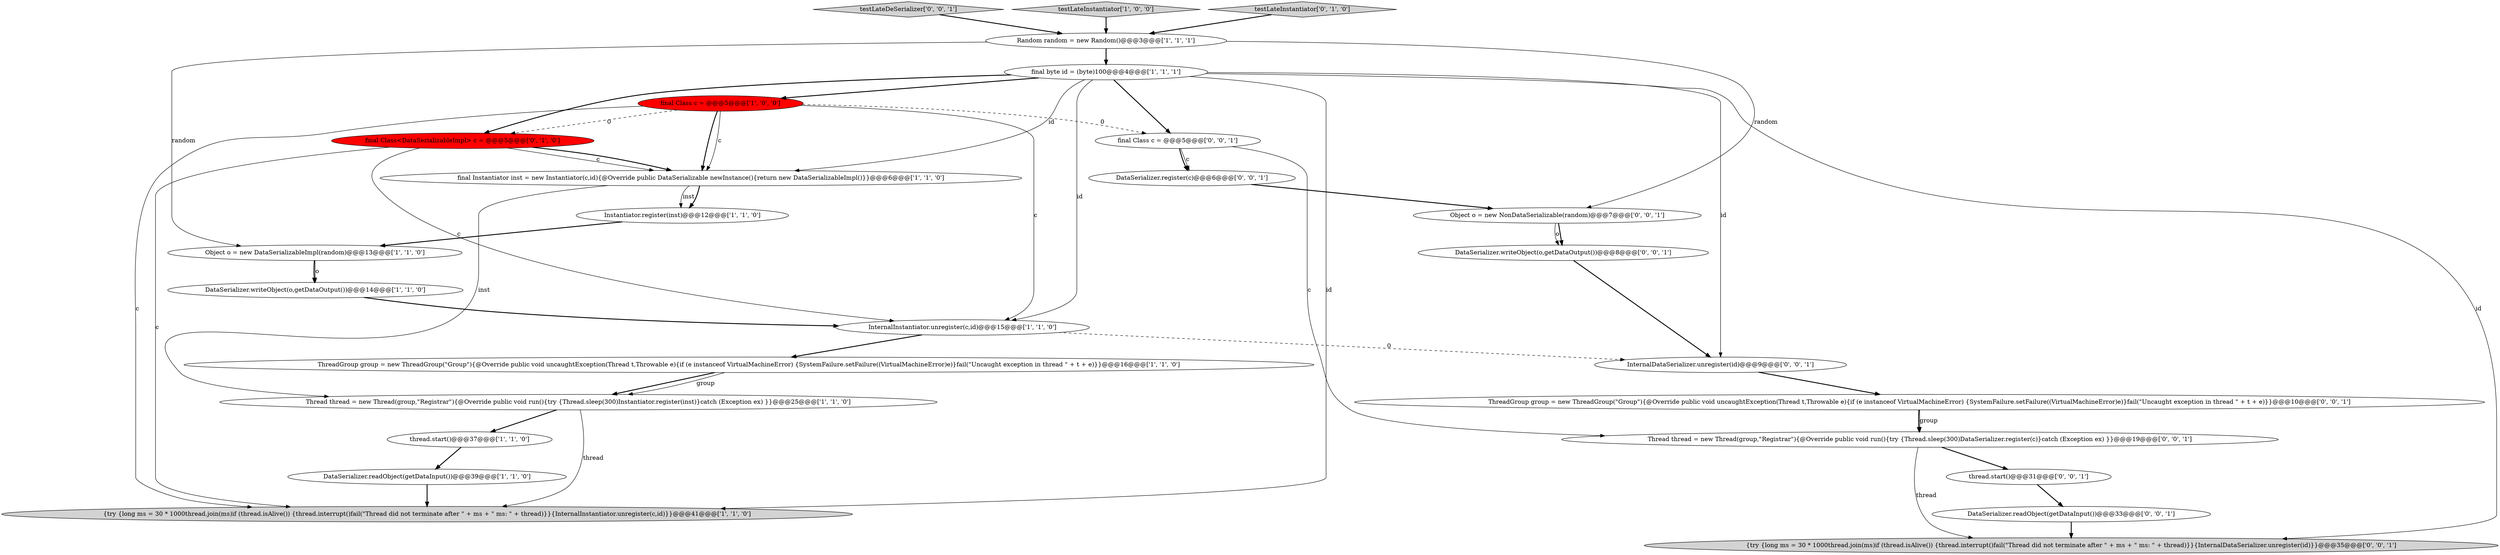 digraph {
2 [style = filled, label = "Thread thread = new Thread(group,\"Registrar\"){@Override public void run(){try {Thread.sleep(300)Instantiator.register(inst)}catch (Exception ex) }}@@@25@@@['1', '1', '0']", fillcolor = white, shape = ellipse image = "AAA0AAABBB1BBB"];
24 [style = filled, label = "{try {long ms = 30 * 1000thread.join(ms)if (thread.isAlive()) {thread.interrupt()fail(\"Thread did not terminate after \" + ms + \" ms: \" + thread)}}{InternalDataSerializer.unregister(id)}}@@@35@@@['0', '0', '1']", fillcolor = lightgray, shape = ellipse image = "AAA0AAABBB3BBB"];
11 [style = filled, label = "thread.start()@@@37@@@['1', '1', '0']", fillcolor = white, shape = ellipse image = "AAA0AAABBB1BBB"];
23 [style = filled, label = "DataSerializer.writeObject(o,getDataOutput())@@@8@@@['0', '0', '1']", fillcolor = white, shape = ellipse image = "AAA0AAABBB3BBB"];
8 [style = filled, label = "{try {long ms = 30 * 1000thread.join(ms)if (thread.isAlive()) {thread.interrupt()fail(\"Thread did not terminate after \" + ms + \" ms: \" + thread)}}{InternalInstantiator.unregister(c,id)}}@@@41@@@['1', '1', '0']", fillcolor = lightgray, shape = ellipse image = "AAA0AAABBB1BBB"];
25 [style = filled, label = "DataSerializer.readObject(getDataInput())@@@33@@@['0', '0', '1']", fillcolor = white, shape = ellipse image = "AAA0AAABBB3BBB"];
26 [style = filled, label = "thread.start()@@@31@@@['0', '0', '1']", fillcolor = white, shape = ellipse image = "AAA0AAABBB3BBB"];
1 [style = filled, label = "DataSerializer.writeObject(o,getDataOutput())@@@14@@@['1', '1', '0']", fillcolor = white, shape = ellipse image = "AAA0AAABBB1BBB"];
0 [style = filled, label = "DataSerializer.readObject(getDataInput())@@@39@@@['1', '1', '0']", fillcolor = white, shape = ellipse image = "AAA0AAABBB1BBB"];
20 [style = filled, label = "testLateDeSerializer['0', '0', '1']", fillcolor = lightgray, shape = diamond image = "AAA0AAABBB3BBB"];
14 [style = filled, label = "final Class<DataSerializableImpl> c = @@@5@@@['0', '1', '0']", fillcolor = red, shape = ellipse image = "AAA1AAABBB2BBB"];
22 [style = filled, label = "Object o = new NonDataSerializable(random)@@@7@@@['0', '0', '1']", fillcolor = white, shape = ellipse image = "AAA0AAABBB3BBB"];
9 [style = filled, label = "ThreadGroup group = new ThreadGroup(\"Group\"){@Override public void uncaughtException(Thread t,Throwable e){if (e instanceof VirtualMachineError) {SystemFailure.setFailure((VirtualMachineError)e)}fail(\"Uncaught exception in thread \" + t + e)}}@@@16@@@['1', '1', '0']", fillcolor = white, shape = ellipse image = "AAA0AAABBB1BBB"];
6 [style = filled, label = "Random random = new Random()@@@3@@@['1', '1', '1']", fillcolor = white, shape = ellipse image = "AAA0AAABBB1BBB"];
3 [style = filled, label = "testLateInstantiator['1', '0', '0']", fillcolor = lightgray, shape = diamond image = "AAA0AAABBB1BBB"];
5 [style = filled, label = "Object o = new DataSerializableImpl(random)@@@13@@@['1', '1', '0']", fillcolor = white, shape = ellipse image = "AAA0AAABBB1BBB"];
4 [style = filled, label = "final byte id = (byte)100@@@4@@@['1', '1', '1']", fillcolor = white, shape = ellipse image = "AAA0AAABBB1BBB"];
13 [style = filled, label = "final Class c = @@@5@@@['1', '0', '0']", fillcolor = red, shape = ellipse image = "AAA1AAABBB1BBB"];
19 [style = filled, label = "InternalDataSerializer.unregister(id)@@@9@@@['0', '0', '1']", fillcolor = white, shape = ellipse image = "AAA0AAABBB3BBB"];
21 [style = filled, label = "Thread thread = new Thread(group,\"Registrar\"){@Override public void run(){try {Thread.sleep(300)DataSerializer.register(c)}catch (Exception ex) }}@@@19@@@['0', '0', '1']", fillcolor = white, shape = ellipse image = "AAA0AAABBB3BBB"];
7 [style = filled, label = "Instantiator.register(inst)@@@12@@@['1', '1', '0']", fillcolor = white, shape = ellipse image = "AAA0AAABBB1BBB"];
18 [style = filled, label = "final Class c = @@@5@@@['0', '0', '1']", fillcolor = white, shape = ellipse image = "AAA0AAABBB3BBB"];
15 [style = filled, label = "testLateInstantiator['0', '1', '0']", fillcolor = lightgray, shape = diamond image = "AAA0AAABBB2BBB"];
16 [style = filled, label = "ThreadGroup group = new ThreadGroup(\"Group\"){@Override public void uncaughtException(Thread t,Throwable e){if (e instanceof VirtualMachineError) {SystemFailure.setFailure((VirtualMachineError)e)}fail(\"Uncaught exception in thread \" + t + e)}}@@@10@@@['0', '0', '1']", fillcolor = white, shape = ellipse image = "AAA0AAABBB3BBB"];
17 [style = filled, label = "DataSerializer.register(c)@@@6@@@['0', '0', '1']", fillcolor = white, shape = ellipse image = "AAA0AAABBB3BBB"];
10 [style = filled, label = "InternalInstantiator.unregister(c,id)@@@15@@@['1', '1', '0']", fillcolor = white, shape = ellipse image = "AAA0AAABBB1BBB"];
12 [style = filled, label = "final Instantiator inst = new Instantiator(c,id){@Override public DataSerializable newInstance(){return new DataSerializableImpl()}}@@@6@@@['1', '1', '0']", fillcolor = white, shape = ellipse image = "AAA0AAABBB1BBB"];
4->14 [style = bold, label=""];
18->17 [style = solid, label="c"];
14->12 [style = solid, label="c"];
14->10 [style = solid, label="c"];
9->2 [style = bold, label=""];
18->21 [style = solid, label="c"];
10->19 [style = dashed, label="0"];
4->24 [style = solid, label="id"];
13->8 [style = solid, label="c"];
26->25 [style = bold, label=""];
4->13 [style = bold, label=""];
12->7 [style = solid, label="inst"];
22->23 [style = solid, label="o"];
18->17 [style = bold, label=""];
3->6 [style = bold, label=""];
6->22 [style = solid, label="random"];
15->6 [style = bold, label=""];
4->18 [style = bold, label=""];
20->6 [style = bold, label=""];
6->5 [style = solid, label="random"];
17->22 [style = bold, label=""];
22->23 [style = bold, label=""];
12->7 [style = bold, label=""];
4->19 [style = solid, label="id"];
13->14 [style = dashed, label="0"];
19->16 [style = bold, label=""];
12->2 [style = solid, label="inst"];
6->4 [style = bold, label=""];
5->1 [style = bold, label=""];
21->26 [style = bold, label=""];
7->5 [style = bold, label=""];
11->0 [style = bold, label=""];
25->24 [style = bold, label=""];
13->12 [style = bold, label=""];
13->12 [style = solid, label="c"];
16->21 [style = solid, label="group"];
16->21 [style = bold, label=""];
23->19 [style = bold, label=""];
14->12 [style = bold, label=""];
5->1 [style = solid, label="o"];
13->10 [style = solid, label="c"];
0->8 [style = bold, label=""];
4->12 [style = solid, label="id"];
14->8 [style = solid, label="c"];
10->9 [style = bold, label=""];
13->18 [style = dashed, label="0"];
21->24 [style = solid, label="thread"];
4->8 [style = solid, label="id"];
1->10 [style = bold, label=""];
2->8 [style = solid, label="thread"];
9->2 [style = solid, label="group"];
2->11 [style = bold, label=""];
4->10 [style = solid, label="id"];
}
